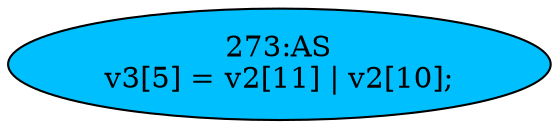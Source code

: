 strict digraph "" {
	node [label="\N"];
	"273:AS"	 [ast="<pyverilog.vparser.ast.Assign object at 0x7f407842b4d0>",
		def_var="['v3']",
		fillcolor=deepskyblue,
		label="273:AS
v3[5] = v2[11] | v2[10];",
		statements="[]",
		style=filled,
		typ=Assign,
		use_var="['v2', 'v2']"];
}
